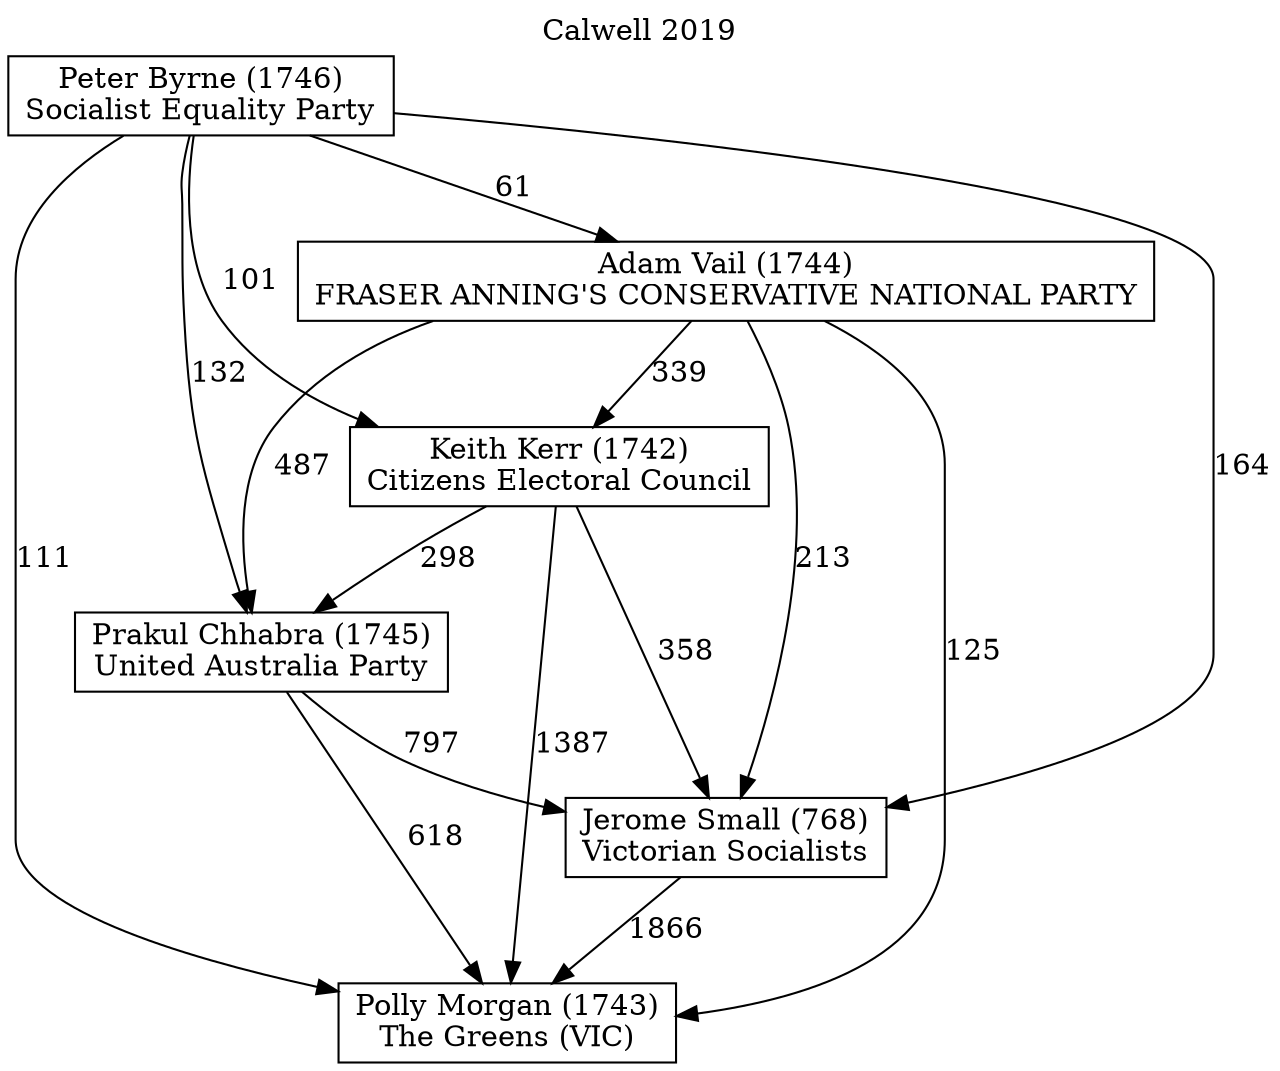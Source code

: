 // House preference flow
digraph "Polly Morgan (1743)_Calwell_2019" {
	graph [label="Calwell 2019" labelloc=t mclimit=10]
	node [shape=box]
	"Polly Morgan (1743)" [label="Polly Morgan (1743)
The Greens (VIC)"]
	"Jerome Small (768)" [label="Jerome Small (768)
Victorian Socialists"]
	"Prakul Chhabra (1745)" [label="Prakul Chhabra (1745)
United Australia Party"]
	"Keith Kerr (1742)" [label="Keith Kerr (1742)
Citizens Electoral Council"]
	"Adam Vail (1744)" [label="Adam Vail (1744)
FRASER ANNING'S CONSERVATIVE NATIONAL PARTY"]
	"Peter Byrne (1746)" [label="Peter Byrne (1746)
Socialist Equality Party"]
	"Polly Morgan (1743)" [label="Polly Morgan (1743)
The Greens (VIC)"]
	"Prakul Chhabra (1745)" [label="Prakul Chhabra (1745)
United Australia Party"]
	"Keith Kerr (1742)" [label="Keith Kerr (1742)
Citizens Electoral Council"]
	"Adam Vail (1744)" [label="Adam Vail (1744)
FRASER ANNING'S CONSERVATIVE NATIONAL PARTY"]
	"Peter Byrne (1746)" [label="Peter Byrne (1746)
Socialist Equality Party"]
	"Polly Morgan (1743)" [label="Polly Morgan (1743)
The Greens (VIC)"]
	"Keith Kerr (1742)" [label="Keith Kerr (1742)
Citizens Electoral Council"]
	"Adam Vail (1744)" [label="Adam Vail (1744)
FRASER ANNING'S CONSERVATIVE NATIONAL PARTY"]
	"Peter Byrne (1746)" [label="Peter Byrne (1746)
Socialist Equality Party"]
	"Polly Morgan (1743)" [label="Polly Morgan (1743)
The Greens (VIC)"]
	"Adam Vail (1744)" [label="Adam Vail (1744)
FRASER ANNING'S CONSERVATIVE NATIONAL PARTY"]
	"Peter Byrne (1746)" [label="Peter Byrne (1746)
Socialist Equality Party"]
	"Polly Morgan (1743)" [label="Polly Morgan (1743)
The Greens (VIC)"]
	"Peter Byrne (1746)" [label="Peter Byrne (1746)
Socialist Equality Party"]
	"Peter Byrne (1746)" [label="Peter Byrne (1746)
Socialist Equality Party"]
	"Adam Vail (1744)" [label="Adam Vail (1744)
FRASER ANNING'S CONSERVATIVE NATIONAL PARTY"]
	"Peter Byrne (1746)" [label="Peter Byrne (1746)
Socialist Equality Party"]
	"Peter Byrne (1746)" [label="Peter Byrne (1746)
Socialist Equality Party"]
	"Keith Kerr (1742)" [label="Keith Kerr (1742)
Citizens Electoral Council"]
	"Adam Vail (1744)" [label="Adam Vail (1744)
FRASER ANNING'S CONSERVATIVE NATIONAL PARTY"]
	"Peter Byrne (1746)" [label="Peter Byrne (1746)
Socialist Equality Party"]
	"Keith Kerr (1742)" [label="Keith Kerr (1742)
Citizens Electoral Council"]
	"Peter Byrne (1746)" [label="Peter Byrne (1746)
Socialist Equality Party"]
	"Peter Byrne (1746)" [label="Peter Byrne (1746)
Socialist Equality Party"]
	"Adam Vail (1744)" [label="Adam Vail (1744)
FRASER ANNING'S CONSERVATIVE NATIONAL PARTY"]
	"Peter Byrne (1746)" [label="Peter Byrne (1746)
Socialist Equality Party"]
	"Peter Byrne (1746)" [label="Peter Byrne (1746)
Socialist Equality Party"]
	"Prakul Chhabra (1745)" [label="Prakul Chhabra (1745)
United Australia Party"]
	"Keith Kerr (1742)" [label="Keith Kerr (1742)
Citizens Electoral Council"]
	"Adam Vail (1744)" [label="Adam Vail (1744)
FRASER ANNING'S CONSERVATIVE NATIONAL PARTY"]
	"Peter Byrne (1746)" [label="Peter Byrne (1746)
Socialist Equality Party"]
	"Prakul Chhabra (1745)" [label="Prakul Chhabra (1745)
United Australia Party"]
	"Adam Vail (1744)" [label="Adam Vail (1744)
FRASER ANNING'S CONSERVATIVE NATIONAL PARTY"]
	"Peter Byrne (1746)" [label="Peter Byrne (1746)
Socialist Equality Party"]
	"Prakul Chhabra (1745)" [label="Prakul Chhabra (1745)
United Australia Party"]
	"Peter Byrne (1746)" [label="Peter Byrne (1746)
Socialist Equality Party"]
	"Peter Byrne (1746)" [label="Peter Byrne (1746)
Socialist Equality Party"]
	"Adam Vail (1744)" [label="Adam Vail (1744)
FRASER ANNING'S CONSERVATIVE NATIONAL PARTY"]
	"Peter Byrne (1746)" [label="Peter Byrne (1746)
Socialist Equality Party"]
	"Peter Byrne (1746)" [label="Peter Byrne (1746)
Socialist Equality Party"]
	"Keith Kerr (1742)" [label="Keith Kerr (1742)
Citizens Electoral Council"]
	"Adam Vail (1744)" [label="Adam Vail (1744)
FRASER ANNING'S CONSERVATIVE NATIONAL PARTY"]
	"Peter Byrne (1746)" [label="Peter Byrne (1746)
Socialist Equality Party"]
	"Keith Kerr (1742)" [label="Keith Kerr (1742)
Citizens Electoral Council"]
	"Peter Byrne (1746)" [label="Peter Byrne (1746)
Socialist Equality Party"]
	"Peter Byrne (1746)" [label="Peter Byrne (1746)
Socialist Equality Party"]
	"Adam Vail (1744)" [label="Adam Vail (1744)
FRASER ANNING'S CONSERVATIVE NATIONAL PARTY"]
	"Peter Byrne (1746)" [label="Peter Byrne (1746)
Socialist Equality Party"]
	"Peter Byrne (1746)" [label="Peter Byrne (1746)
Socialist Equality Party"]
	"Jerome Small (768)" [label="Jerome Small (768)
Victorian Socialists"]
	"Prakul Chhabra (1745)" [label="Prakul Chhabra (1745)
United Australia Party"]
	"Keith Kerr (1742)" [label="Keith Kerr (1742)
Citizens Electoral Council"]
	"Adam Vail (1744)" [label="Adam Vail (1744)
FRASER ANNING'S CONSERVATIVE NATIONAL PARTY"]
	"Peter Byrne (1746)" [label="Peter Byrne (1746)
Socialist Equality Party"]
	"Jerome Small (768)" [label="Jerome Small (768)
Victorian Socialists"]
	"Keith Kerr (1742)" [label="Keith Kerr (1742)
Citizens Electoral Council"]
	"Adam Vail (1744)" [label="Adam Vail (1744)
FRASER ANNING'S CONSERVATIVE NATIONAL PARTY"]
	"Peter Byrne (1746)" [label="Peter Byrne (1746)
Socialist Equality Party"]
	"Jerome Small (768)" [label="Jerome Small (768)
Victorian Socialists"]
	"Adam Vail (1744)" [label="Adam Vail (1744)
FRASER ANNING'S CONSERVATIVE NATIONAL PARTY"]
	"Peter Byrne (1746)" [label="Peter Byrne (1746)
Socialist Equality Party"]
	"Jerome Small (768)" [label="Jerome Small (768)
Victorian Socialists"]
	"Peter Byrne (1746)" [label="Peter Byrne (1746)
Socialist Equality Party"]
	"Peter Byrne (1746)" [label="Peter Byrne (1746)
Socialist Equality Party"]
	"Adam Vail (1744)" [label="Adam Vail (1744)
FRASER ANNING'S CONSERVATIVE NATIONAL PARTY"]
	"Peter Byrne (1746)" [label="Peter Byrne (1746)
Socialist Equality Party"]
	"Peter Byrne (1746)" [label="Peter Byrne (1746)
Socialist Equality Party"]
	"Keith Kerr (1742)" [label="Keith Kerr (1742)
Citizens Electoral Council"]
	"Adam Vail (1744)" [label="Adam Vail (1744)
FRASER ANNING'S CONSERVATIVE NATIONAL PARTY"]
	"Peter Byrne (1746)" [label="Peter Byrne (1746)
Socialist Equality Party"]
	"Keith Kerr (1742)" [label="Keith Kerr (1742)
Citizens Electoral Council"]
	"Peter Byrne (1746)" [label="Peter Byrne (1746)
Socialist Equality Party"]
	"Peter Byrne (1746)" [label="Peter Byrne (1746)
Socialist Equality Party"]
	"Adam Vail (1744)" [label="Adam Vail (1744)
FRASER ANNING'S CONSERVATIVE NATIONAL PARTY"]
	"Peter Byrne (1746)" [label="Peter Byrne (1746)
Socialist Equality Party"]
	"Peter Byrne (1746)" [label="Peter Byrne (1746)
Socialist Equality Party"]
	"Prakul Chhabra (1745)" [label="Prakul Chhabra (1745)
United Australia Party"]
	"Keith Kerr (1742)" [label="Keith Kerr (1742)
Citizens Electoral Council"]
	"Adam Vail (1744)" [label="Adam Vail (1744)
FRASER ANNING'S CONSERVATIVE NATIONAL PARTY"]
	"Peter Byrne (1746)" [label="Peter Byrne (1746)
Socialist Equality Party"]
	"Prakul Chhabra (1745)" [label="Prakul Chhabra (1745)
United Australia Party"]
	"Adam Vail (1744)" [label="Adam Vail (1744)
FRASER ANNING'S CONSERVATIVE NATIONAL PARTY"]
	"Peter Byrne (1746)" [label="Peter Byrne (1746)
Socialist Equality Party"]
	"Prakul Chhabra (1745)" [label="Prakul Chhabra (1745)
United Australia Party"]
	"Peter Byrne (1746)" [label="Peter Byrne (1746)
Socialist Equality Party"]
	"Peter Byrne (1746)" [label="Peter Byrne (1746)
Socialist Equality Party"]
	"Adam Vail (1744)" [label="Adam Vail (1744)
FRASER ANNING'S CONSERVATIVE NATIONAL PARTY"]
	"Peter Byrne (1746)" [label="Peter Byrne (1746)
Socialist Equality Party"]
	"Peter Byrne (1746)" [label="Peter Byrne (1746)
Socialist Equality Party"]
	"Keith Kerr (1742)" [label="Keith Kerr (1742)
Citizens Electoral Council"]
	"Adam Vail (1744)" [label="Adam Vail (1744)
FRASER ANNING'S CONSERVATIVE NATIONAL PARTY"]
	"Peter Byrne (1746)" [label="Peter Byrne (1746)
Socialist Equality Party"]
	"Keith Kerr (1742)" [label="Keith Kerr (1742)
Citizens Electoral Council"]
	"Peter Byrne (1746)" [label="Peter Byrne (1746)
Socialist Equality Party"]
	"Peter Byrne (1746)" [label="Peter Byrne (1746)
Socialist Equality Party"]
	"Adam Vail (1744)" [label="Adam Vail (1744)
FRASER ANNING'S CONSERVATIVE NATIONAL PARTY"]
	"Peter Byrne (1746)" [label="Peter Byrne (1746)
Socialist Equality Party"]
	"Peter Byrne (1746)" [label="Peter Byrne (1746)
Socialist Equality Party"]
	"Jerome Small (768)" -> "Polly Morgan (1743)" [label=1866]
	"Prakul Chhabra (1745)" -> "Jerome Small (768)" [label=797]
	"Keith Kerr (1742)" -> "Prakul Chhabra (1745)" [label=298]
	"Adam Vail (1744)" -> "Keith Kerr (1742)" [label=339]
	"Peter Byrne (1746)" -> "Adam Vail (1744)" [label=61]
	"Prakul Chhabra (1745)" -> "Polly Morgan (1743)" [label=618]
	"Keith Kerr (1742)" -> "Polly Morgan (1743)" [label=1387]
	"Adam Vail (1744)" -> "Polly Morgan (1743)" [label=125]
	"Peter Byrne (1746)" -> "Polly Morgan (1743)" [label=111]
	"Peter Byrne (1746)" -> "Keith Kerr (1742)" [label=101]
	"Adam Vail (1744)" -> "Prakul Chhabra (1745)" [label=487]
	"Peter Byrne (1746)" -> "Prakul Chhabra (1745)" [label=132]
	"Keith Kerr (1742)" -> "Jerome Small (768)" [label=358]
	"Adam Vail (1744)" -> "Jerome Small (768)" [label=213]
	"Peter Byrne (1746)" -> "Jerome Small (768)" [label=164]
}
